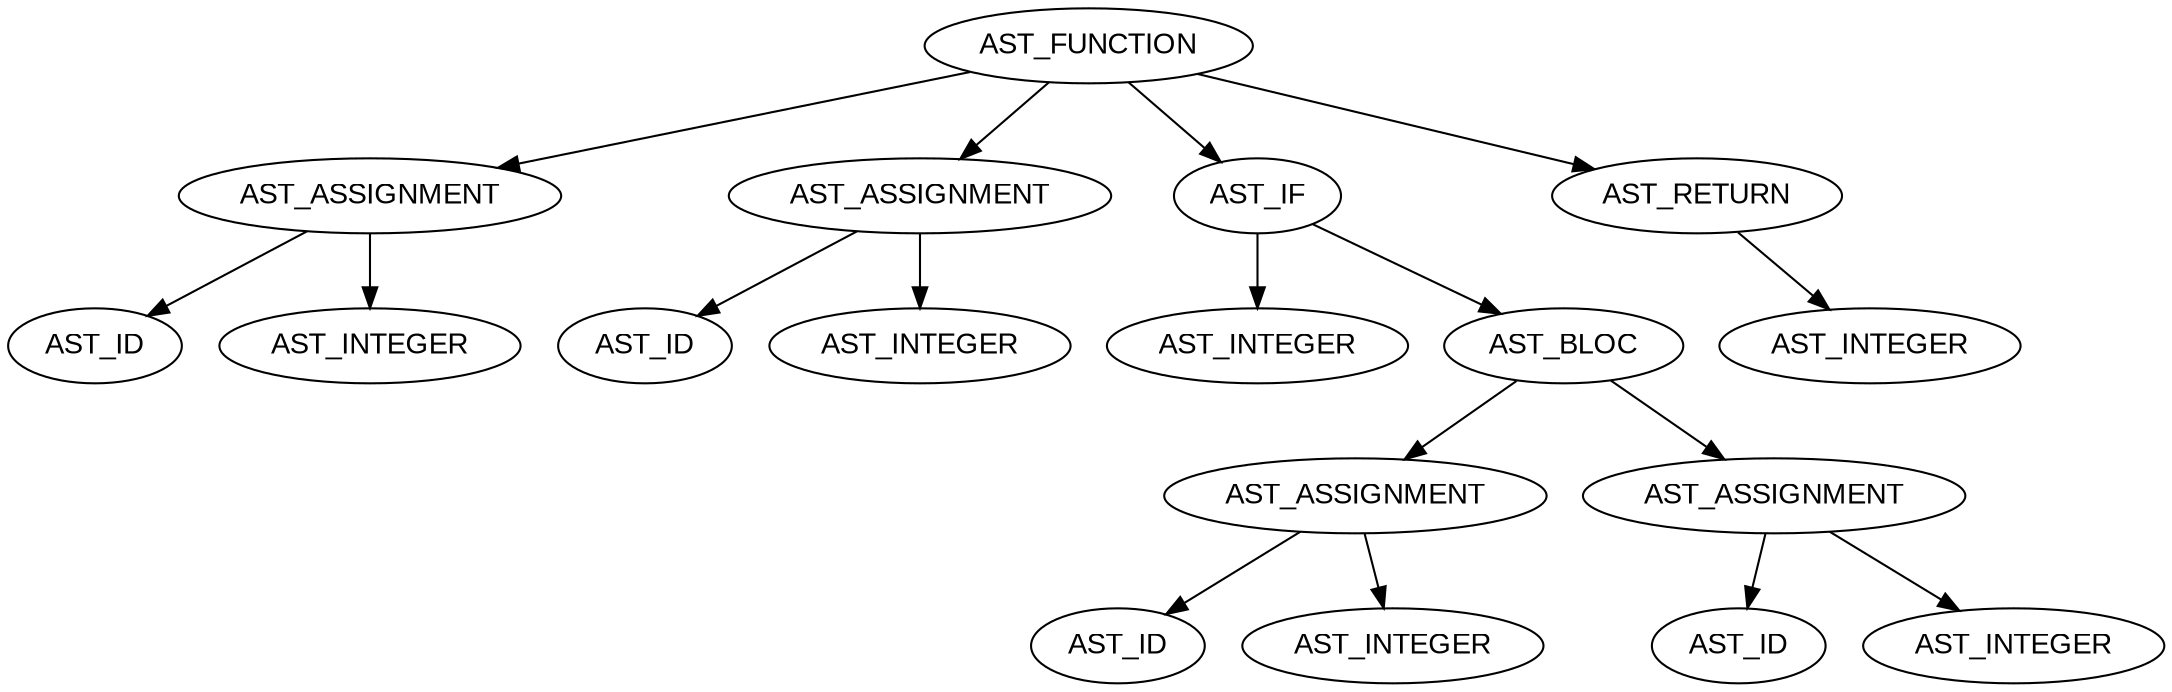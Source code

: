 digraph AST {
    node [fontname="Arial"];
    1[label=AST_FUNCTION];
    1 -> 4;
    4[label=AST_ASSIGNMENT];
    4 -> 2;
    2[label=AST_ID];
    4[label=AST_ASSIGNMENT];
    4 -> 3;
    3[label=AST_INTEGER];
    1[label=AST_FUNCTION];
    1 -> 7;
    7[label=AST_ASSIGNMENT];
    7 -> 5;
    5[label=AST_ID];
    7[label=AST_ASSIGNMENT];
    7 -> 6;
    6[label=AST_INTEGER];
    1[label=AST_FUNCTION];
    1 -> 16;
    16[label=AST_IF];
    16 -> 8;
    8[label=AST_INTEGER];
    16[label=AST_IF];
    16 -> 9;
    9[label=AST_BLOC];
    9 -> 12;
    12[label=AST_ASSIGNMENT];
    12 -> 10;
    10[label=AST_ID];
    12[label=AST_ASSIGNMENT];
    12 -> 11;
    11[label=AST_INTEGER];
    9[label=AST_BLOC];
    9 -> 15;
    15[label=AST_ASSIGNMENT];
    15 -> 13;
    13[label=AST_ID];
    15[label=AST_ASSIGNMENT];
    15 -> 14;
    14[label=AST_INTEGER];
    1[label=AST_FUNCTION];
    1 -> 18;
    18[label=AST_RETURN];
    18 -> 17;
    17[label=AST_INTEGER];
}
